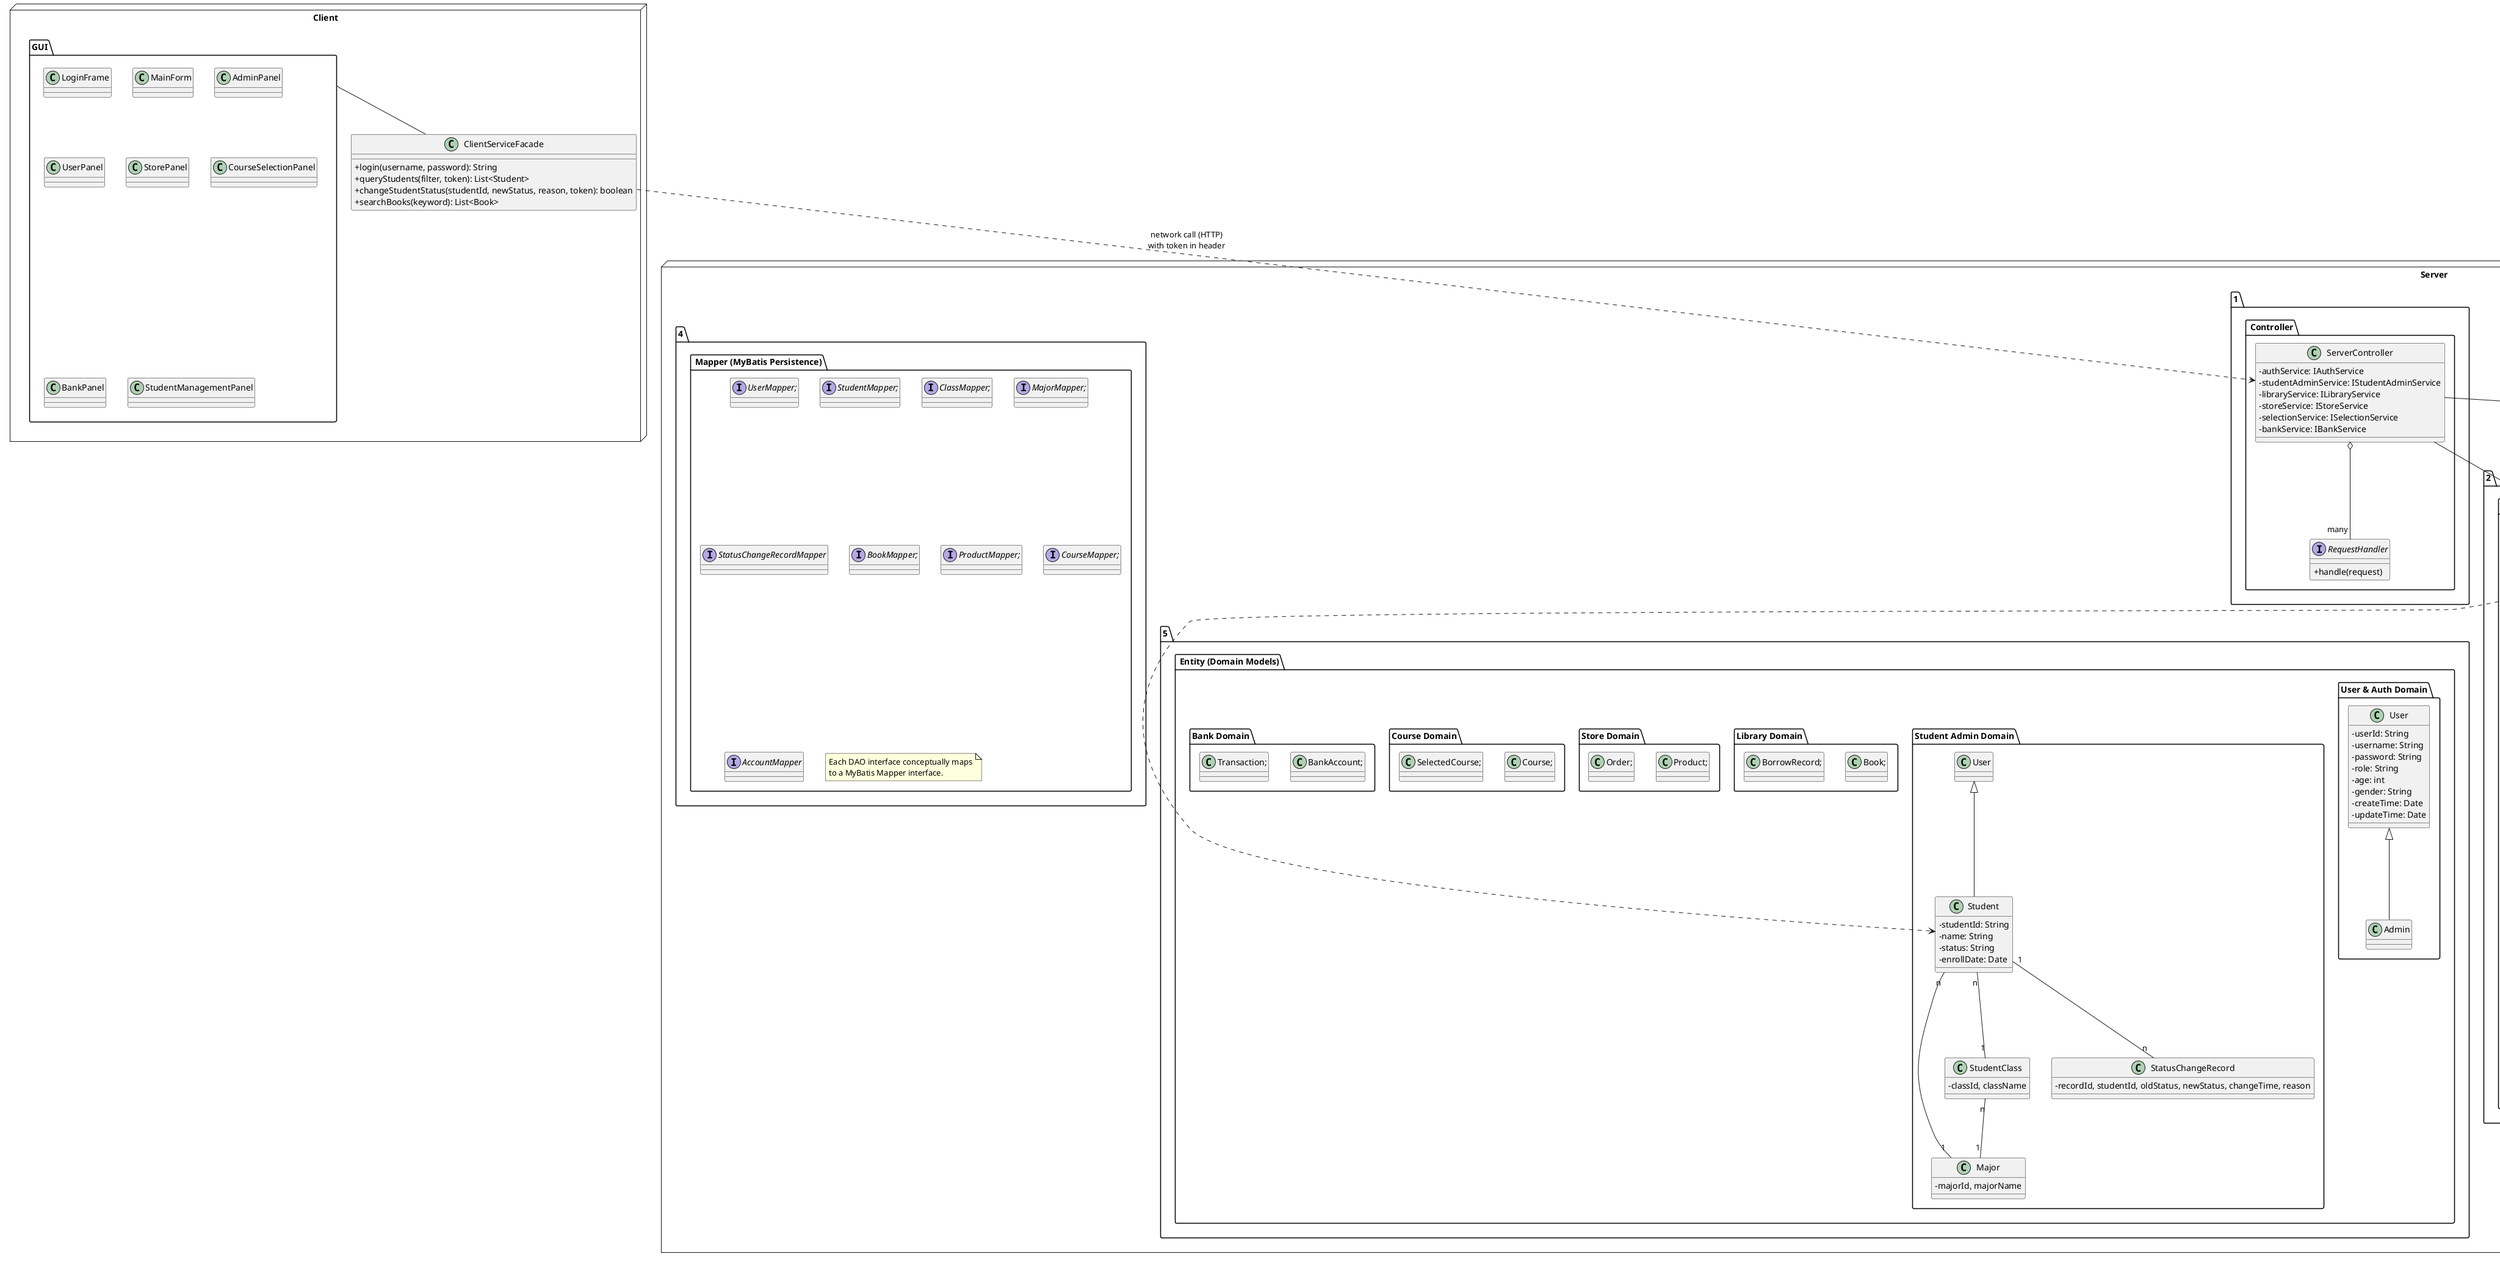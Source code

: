 @startuml
skinparam classAttributeIconSize 0

package "Client" <<Node>> {
    package "GUI" {
        class LoginFrame
        class MainForm
        class AdminPanel
        class UserPanel
        class StorePanel
        class CourseSelectionPanel
        class BankPanel
        class StudentManagementPanel
    }

    class ClientServiceFacade {
        ' Login now returns a token (String)
        + login(username, password): String
        ' Student Admin Methods
        + queryStudents(filter, token): List<Student>
        + changeStudentStatus(studentId, newStatus, reason, token): boolean
        ' Library Methods
        + searchBooks(keyword): List<Book>
        ' Other methods would also require the token for authenticated actions
    }

    GUI -- ClientServiceFacade
}

package "Server" <<Node>> {
    package "1. Controller" {
        class ServerController {
            ' Replaced UserService with AuthService
            - authService: IAuthService
            - studentAdminService: IStudentAdminService
            - libraryService: ILibraryService
            - storeService: IStoreService
            - selectionService: ISelectionService
            - bankService: IBankService
        }
        interface RequestHandler {
            + handle(request)
        }
        ServerController o-- "many" RequestHandler
    }

    package "2. Service (Application & Business Logic)" {
        ' --- NEW Token-based Auth Service (Replaces old UserService) ---
        interface IAuthService {
            + validateCredentials(username, password): User
            + generateToken(user): String
        }
        class AuthServiceImpl implements IAuthService {
            - userDAO: IUserDAO
            - tokenService: ITokenService
        }

        ' --- NEW Infrastructure Service for Token Management ---
        interface ITokenService {
            + generate(payload: Map): String
            + verify(token: String): boolean
            + decode(token: String): Map
        }
        class TokenServiceImpl implements ITokenService {
            - secretKey: String
        }

        ' --- Student Admin Service (Remains the same) ---
        interface IStudentAdminService {
            + findStudents(filter): List<Student>
            + updateStudentStatus(studentId, newStatus, reason): boolean
            + getAllMajors(): List<Major>
            + getAllClasses(): List<StudentClass>
        }
        class StudentAdminServiceImpl implements IStudentAdminService {
         /* ... dependencies ... */
          }

        ' --- Other Business Services ---
        interface ILibraryService {
         /* ... */
         }
        interface IStoreService {
        /* ... */
        }
        interface ISelectionService {
        /* ... */
        }
        interface IBankService {
        /* ... */
         }
    }

    package "3. DAO / Repository (Data Access)" {
        ' --- User & Student DAOs ---
        interface IUserDAO {
            + findByUsername(username): User
            + updateLoginTime(userId): int
        }
        interface IStudentDAO {
        + findByFilter(filter): List<Student>
         }
        interface IClassDAO {
         + findAll(): List<StudentClass>
         }
        interface IMajorDAO {
         + findAll(): List<Major>
          }
        interface IStatusChangeRecordDAO {
        + insert(record): int
        }

        ' --- Other DAOs ---
        interface IBookDAO;
        interface IProductDAO;
         interface ICourseDAO;
          interface IAccountDAO
    }

    package "4. Mapper (MyBatis Persistence)" {
        interface UserMapper;
        interface StudentMapper;
        interface ClassMapper;
        interface MajorMapper;
        interface StatusChangeRecordMapper
        interface BookMapper;
        interface ProductMapper;
        interface CourseMapper;
         interface AccountMapper
        note "Each DAO interface conceptually maps\nto a MyBatis Mapper interface." as MapperNote
    }

    package "5. Entity (Domain Models)" {
        package "User & Auth Domain" {
            ' User entity is now fully enriched based on the latest diagram
            class User {
                - userId: String
                - username: String
                - password: String
                - role: String
                - age: int
                - gender: String
                - createTime: Date
                - updateTime: Date
            }
            class Admin extends User
        }
        package "Student Admin Domain" {
            class Student extends User {
                - studentId: String
                - name: String
                - status: String
                - enrollDate: Date
            }
            class StudentClass {
            - classId, className
            }
            class Major {
             - majorId, majorName
              }
            class StatusChangeRecord {
             - recordId, studentId, oldStatus, newStatus, changeTime, reason
             }

            Student "n" -- "1" StudentClass
            Student "n" -- "1" Major
            StudentClass "n" -- "1" Major
            Student "1" -- "n" StatusChangeRecord
        }

        ' --- Other Domain Packages ---
        package "Library Domain" {
         class Book;
          class BorrowRecord;
          }
        package "Store Domain" {
         class Product;
         class Order;
          }
        package "Course Domain" {
        class Course;
        class SelectedCourse;
         }
        package "Bank Domain" {
        class BankAccount;
         class Transaction;
         }
    }

    package "6. Utility" {
        class MyBatisUtil {
            - sqlSessionFactory: SqlSessionFactory
            + getSqlSession(): SqlSession
        }
    }
}

' --- Layer Relationships ---
ClientServiceFacade ..> ServerController : "network call (HTTP)\nwith token in header"

' Controller -> Service
ServerController --> IAuthService
ServerController --> IStudentAdminService

' Service -> DAO / Other Services
AuthServiceImpl --> IUserDAO
AuthServiceImpl --> ITokenService
StudentAdminServiceImpl --> IStudentDAO

' DAO -> Mapper (Conceptual Link)
IUserDAO ..> UserMapper
IStudentDAO ..> StudentMapper

' DAOs use MyBatisUtil
IUserDAO ..> MyBatisUtil
IStudentDAO ..> MyBatisUtil

' Dependency on Entities
IAuthService -down..> User
IUserDAO -down..> User
IStudentAdminService -down..> Student

@enduml